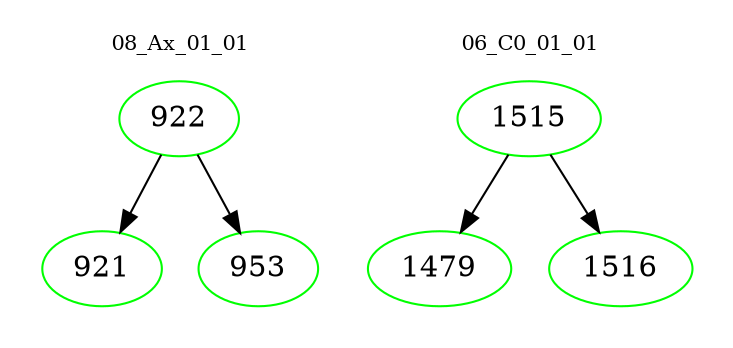 digraph{
subgraph cluster_0 {
color = white
label = "08_Ax_01_01";
fontsize=10;
T0_922 [label="922", color="green"]
T0_922 -> T0_921 [color="black"]
T0_921 [label="921", color="green"]
T0_922 -> T0_953 [color="black"]
T0_953 [label="953", color="green"]
}
subgraph cluster_1 {
color = white
label = "06_C0_01_01";
fontsize=10;
T1_1515 [label="1515", color="green"]
T1_1515 -> T1_1479 [color="black"]
T1_1479 [label="1479", color="green"]
T1_1515 -> T1_1516 [color="black"]
T1_1516 [label="1516", color="green"]
}
}
